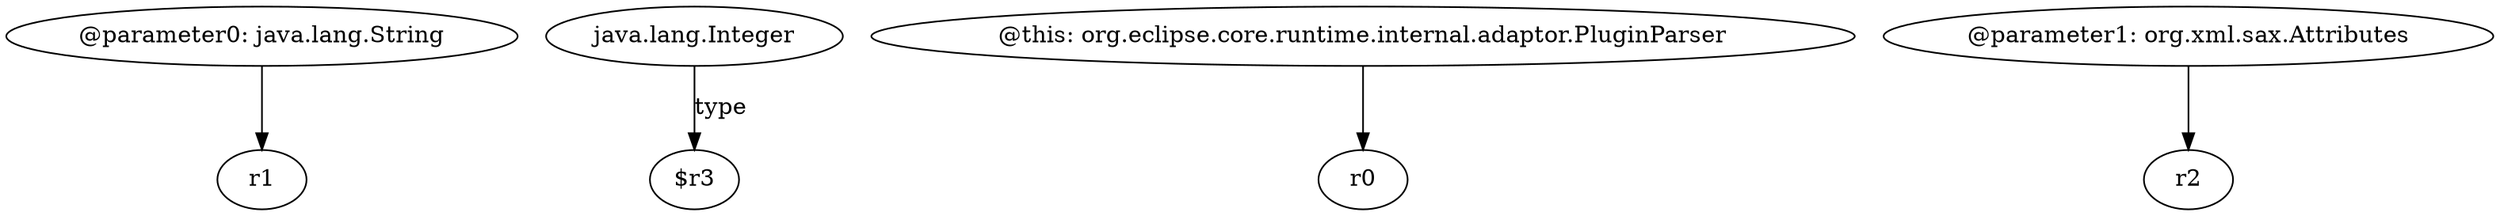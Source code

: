 digraph g {
0[label="@parameter0: java.lang.String"]
1[label="r1"]
0->1[label=""]
2[label="java.lang.Integer"]
3[label="$r3"]
2->3[label="type"]
4[label="@this: org.eclipse.core.runtime.internal.adaptor.PluginParser"]
5[label="r0"]
4->5[label=""]
6[label="@parameter1: org.xml.sax.Attributes"]
7[label="r2"]
6->7[label=""]
}
